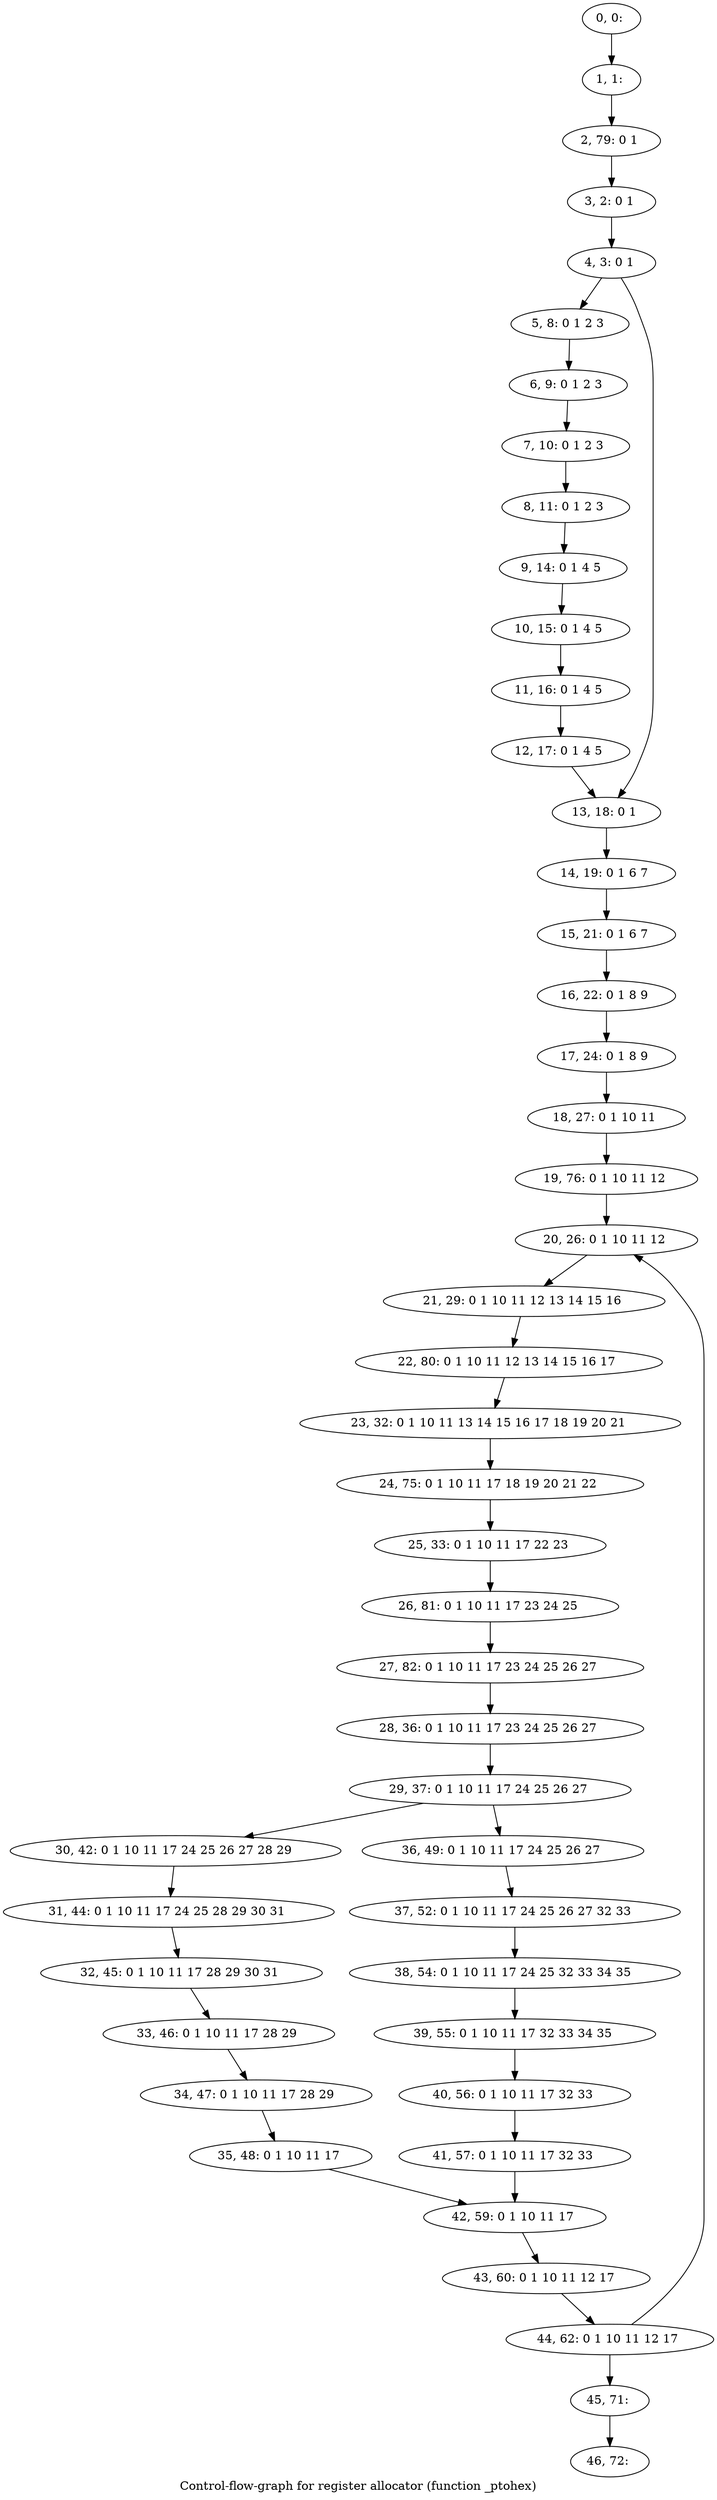 digraph G {
graph [label="Control-flow-graph for register allocator (function _ptohex)"]
0[label="0, 0: "];
1[label="1, 1: "];
2[label="2, 79: 0 1 "];
3[label="3, 2: 0 1 "];
4[label="4, 3: 0 1 "];
5[label="5, 8: 0 1 2 3 "];
6[label="6, 9: 0 1 2 3 "];
7[label="7, 10: 0 1 2 3 "];
8[label="8, 11: 0 1 2 3 "];
9[label="9, 14: 0 1 4 5 "];
10[label="10, 15: 0 1 4 5 "];
11[label="11, 16: 0 1 4 5 "];
12[label="12, 17: 0 1 4 5 "];
13[label="13, 18: 0 1 "];
14[label="14, 19: 0 1 6 7 "];
15[label="15, 21: 0 1 6 7 "];
16[label="16, 22: 0 1 8 9 "];
17[label="17, 24: 0 1 8 9 "];
18[label="18, 27: 0 1 10 11 "];
19[label="19, 76: 0 1 10 11 12 "];
20[label="20, 26: 0 1 10 11 12 "];
21[label="21, 29: 0 1 10 11 12 13 14 15 16 "];
22[label="22, 80: 0 1 10 11 12 13 14 15 16 17 "];
23[label="23, 32: 0 1 10 11 13 14 15 16 17 18 19 20 21 "];
24[label="24, 75: 0 1 10 11 17 18 19 20 21 22 "];
25[label="25, 33: 0 1 10 11 17 22 23 "];
26[label="26, 81: 0 1 10 11 17 23 24 25 "];
27[label="27, 82: 0 1 10 11 17 23 24 25 26 27 "];
28[label="28, 36: 0 1 10 11 17 23 24 25 26 27 "];
29[label="29, 37: 0 1 10 11 17 24 25 26 27 "];
30[label="30, 42: 0 1 10 11 17 24 25 26 27 28 29 "];
31[label="31, 44: 0 1 10 11 17 24 25 28 29 30 31 "];
32[label="32, 45: 0 1 10 11 17 28 29 30 31 "];
33[label="33, 46: 0 1 10 11 17 28 29 "];
34[label="34, 47: 0 1 10 11 17 28 29 "];
35[label="35, 48: 0 1 10 11 17 "];
36[label="36, 49: 0 1 10 11 17 24 25 26 27 "];
37[label="37, 52: 0 1 10 11 17 24 25 26 27 32 33 "];
38[label="38, 54: 0 1 10 11 17 24 25 32 33 34 35 "];
39[label="39, 55: 0 1 10 11 17 32 33 34 35 "];
40[label="40, 56: 0 1 10 11 17 32 33 "];
41[label="41, 57: 0 1 10 11 17 32 33 "];
42[label="42, 59: 0 1 10 11 17 "];
43[label="43, 60: 0 1 10 11 12 17 "];
44[label="44, 62: 0 1 10 11 12 17 "];
45[label="45, 71: "];
46[label="46, 72: "];
0->1 ;
1->2 ;
2->3 ;
3->4 ;
4->5 ;
4->13 ;
5->6 ;
6->7 ;
7->8 ;
8->9 ;
9->10 ;
10->11 ;
11->12 ;
12->13 ;
13->14 ;
14->15 ;
15->16 ;
16->17 ;
17->18 ;
18->19 ;
19->20 ;
20->21 ;
21->22 ;
22->23 ;
23->24 ;
24->25 ;
25->26 ;
26->27 ;
27->28 ;
28->29 ;
29->30 ;
29->36 ;
30->31 ;
31->32 ;
32->33 ;
33->34 ;
34->35 ;
35->42 ;
36->37 ;
37->38 ;
38->39 ;
39->40 ;
40->41 ;
41->42 ;
42->43 ;
43->44 ;
44->45 ;
44->20 ;
45->46 ;
}
